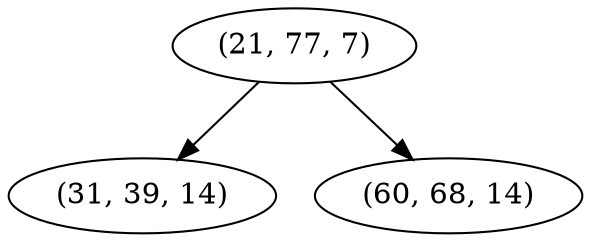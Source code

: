 digraph tree {
    "(21, 77, 7)";
    "(31, 39, 14)";
    "(60, 68, 14)";
    "(21, 77, 7)" -> "(31, 39, 14)";
    "(21, 77, 7)" -> "(60, 68, 14)";
}
